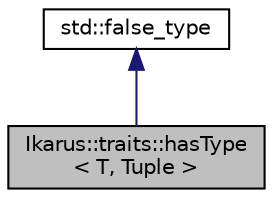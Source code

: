 digraph "Ikarus::traits::hasType&lt; T, Tuple &gt;"
{
 // LATEX_PDF_SIZE
  edge [fontname="Helvetica",fontsize="10",labelfontname="Helvetica",labelfontsize="10"];
  node [fontname="Helvetica",fontsize="10",shape=record];
  Node1 [label="Ikarus::traits::hasType\l\< T, Tuple \>",height=0.2,width=0.4,color="black", fillcolor="grey75", style="filled", fontcolor="black",tooltip="Type trait to check if a specified type is present in a tuple."];
  Node2 -> Node1 [dir="back",color="midnightblue",fontsize="10",style="solid",fontname="Helvetica"];
  Node2 [label="std::false_type",height=0.2,width=0.4,color="black", fillcolor="white", style="filled",tooltip=" "];
}
